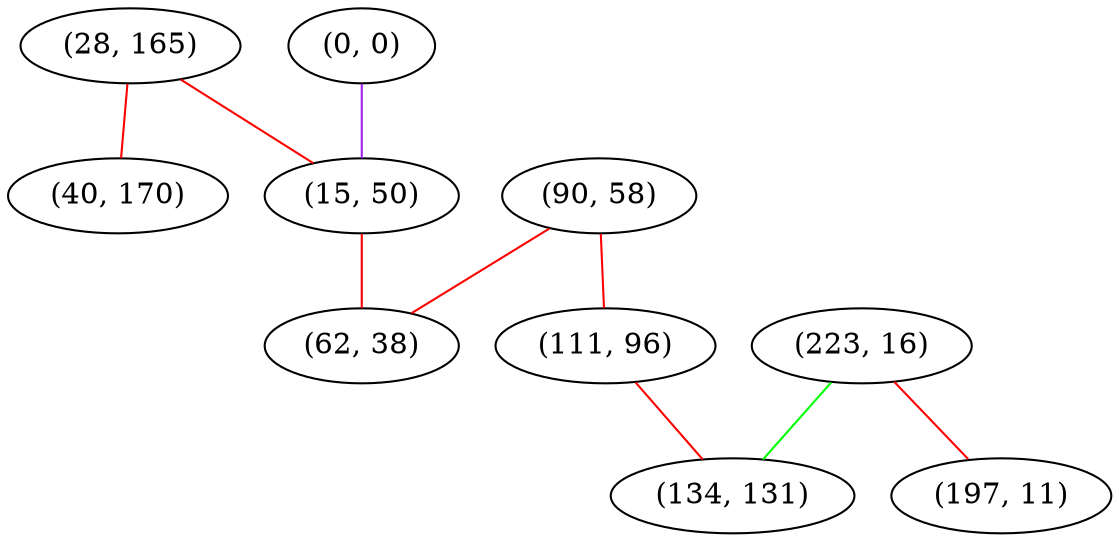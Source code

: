 graph "" {
"(28, 165)";
"(0, 0)";
"(90, 58)";
"(223, 16)";
"(197, 11)";
"(111, 96)";
"(40, 170)";
"(134, 131)";
"(15, 50)";
"(62, 38)";
"(28, 165)" -- "(40, 170)"  [color=red, key=0, weight=1];
"(28, 165)" -- "(15, 50)"  [color=red, key=0, weight=1];
"(0, 0)" -- "(15, 50)"  [color=purple, key=0, weight=4];
"(90, 58)" -- "(111, 96)"  [color=red, key=0, weight=1];
"(90, 58)" -- "(62, 38)"  [color=red, key=0, weight=1];
"(223, 16)" -- "(134, 131)"  [color=green, key=0, weight=2];
"(223, 16)" -- "(197, 11)"  [color=red, key=0, weight=1];
"(111, 96)" -- "(134, 131)"  [color=red, key=0, weight=1];
"(15, 50)" -- "(62, 38)"  [color=red, key=0, weight=1];
}
